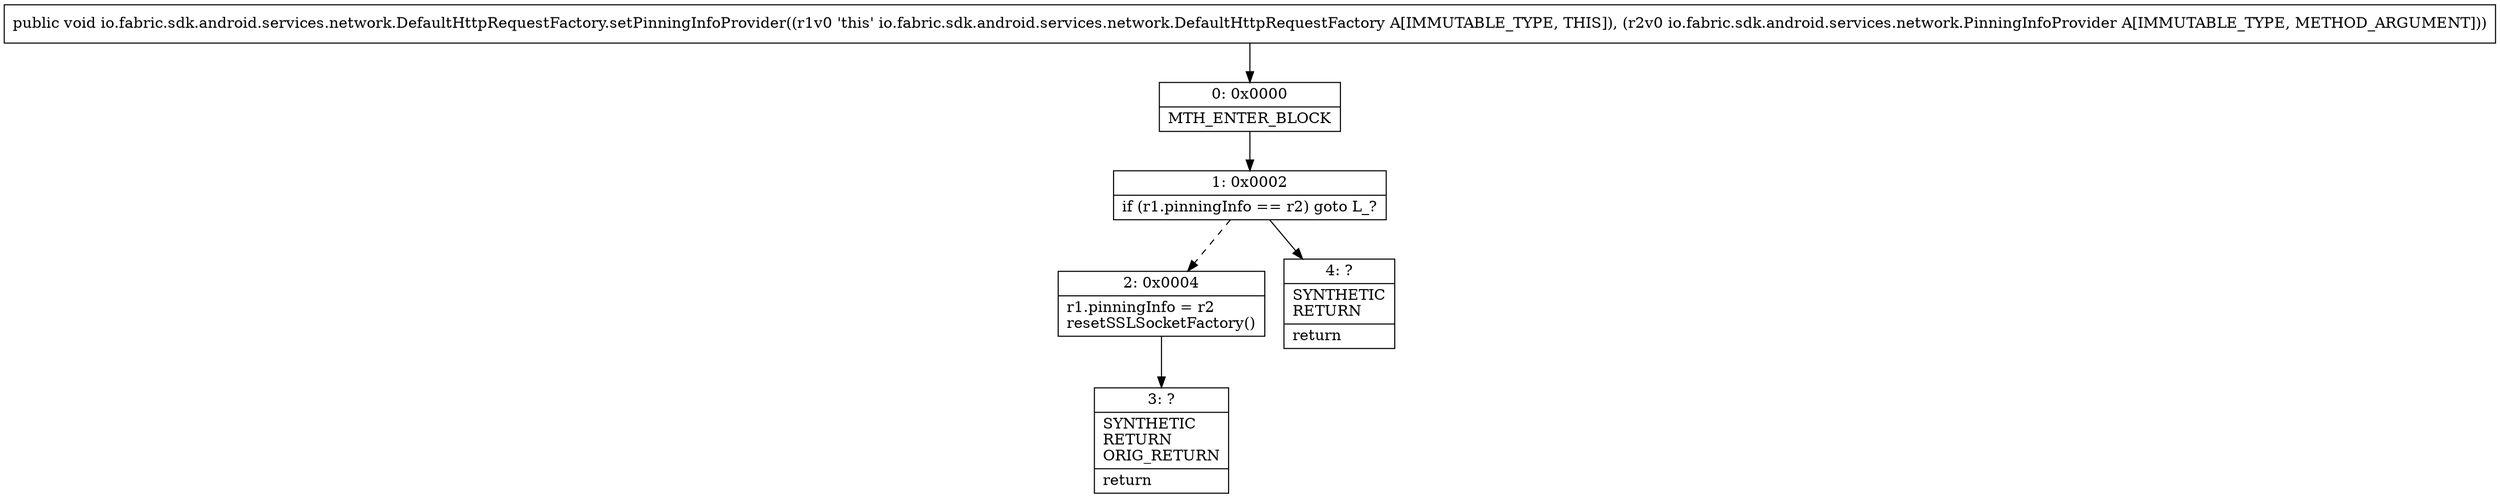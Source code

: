 digraph "CFG forio.fabric.sdk.android.services.network.DefaultHttpRequestFactory.setPinningInfoProvider(Lio\/fabric\/sdk\/android\/services\/network\/PinningInfoProvider;)V" {
Node_0 [shape=record,label="{0\:\ 0x0000|MTH_ENTER_BLOCK\l}"];
Node_1 [shape=record,label="{1\:\ 0x0002|if (r1.pinningInfo == r2) goto L_?\l}"];
Node_2 [shape=record,label="{2\:\ 0x0004|r1.pinningInfo = r2\lresetSSLSocketFactory()\l}"];
Node_3 [shape=record,label="{3\:\ ?|SYNTHETIC\lRETURN\lORIG_RETURN\l|return\l}"];
Node_4 [shape=record,label="{4\:\ ?|SYNTHETIC\lRETURN\l|return\l}"];
MethodNode[shape=record,label="{public void io.fabric.sdk.android.services.network.DefaultHttpRequestFactory.setPinningInfoProvider((r1v0 'this' io.fabric.sdk.android.services.network.DefaultHttpRequestFactory A[IMMUTABLE_TYPE, THIS]), (r2v0 io.fabric.sdk.android.services.network.PinningInfoProvider A[IMMUTABLE_TYPE, METHOD_ARGUMENT])) }"];
MethodNode -> Node_0;
Node_0 -> Node_1;
Node_1 -> Node_2[style=dashed];
Node_1 -> Node_4;
Node_2 -> Node_3;
}


